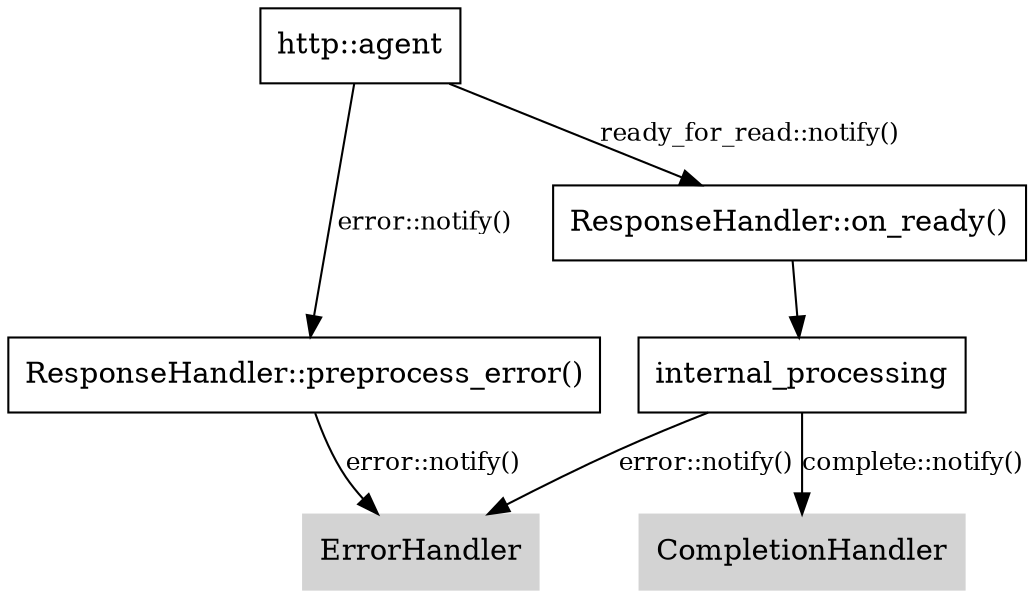 digraph G {

  node [shape=box];
  { rank = same; internal_processing; "ResponseHandler::preprocess_error()"}

  edge [fontsize=12]

  "http::agent" -> "ResponseHandler::on_ready()"          [label="ready_for_read::notify()"];
  "http::agent" -> "ResponseHandler::preprocess_error()"  [label="error::notify()"];

  "ResponseHandler::on_ready()"         
    -> internal_processing;

  node [style=filled,color="lightgray"]
  internal_processing                   
    -> ErrorHandler [label="error::notify()"];
  "ResponseHandler::preprocess_error()" 
    -> ErrorHandler [label="error::notify()"];
  internal_processing                   
    -> CompletionHandler [label="complete::notify()"];
}
